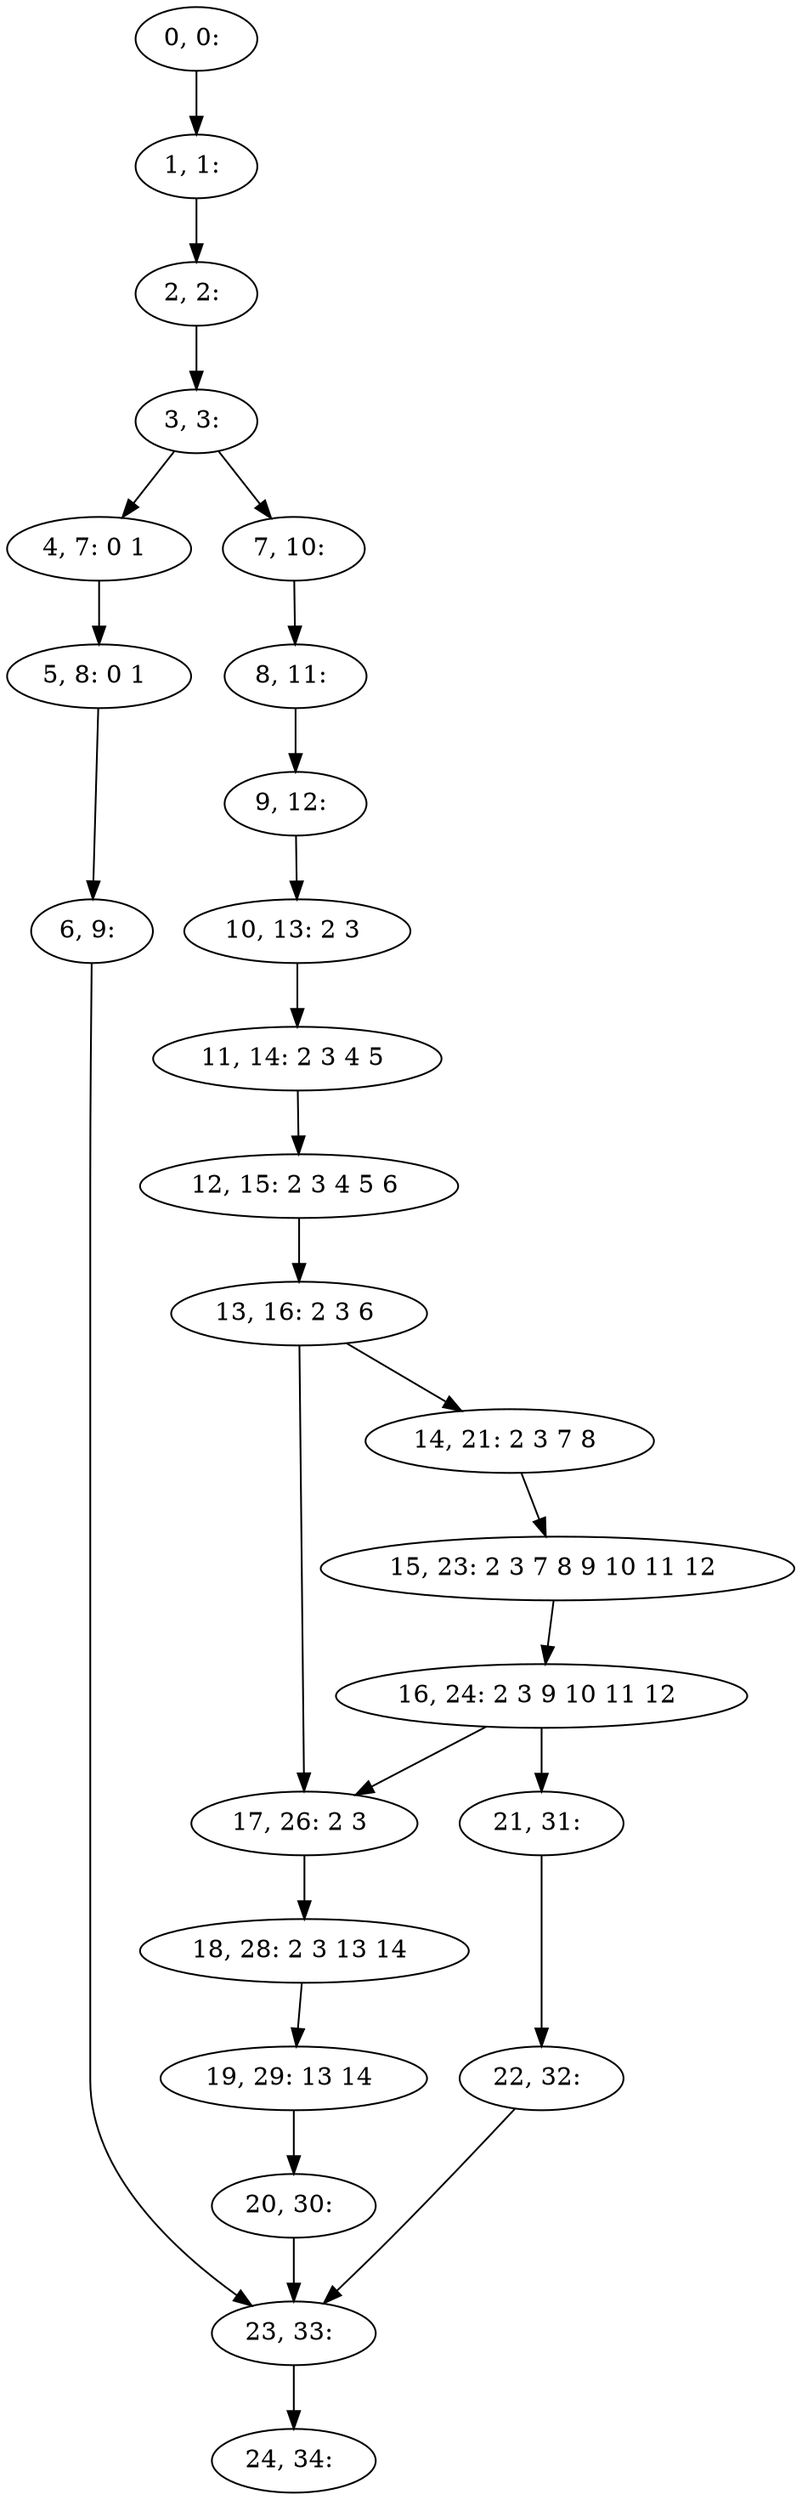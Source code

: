 digraph G {
0[label="0, 0: "];
1[label="1, 1: "];
2[label="2, 2: "];
3[label="3, 3: "];
4[label="4, 7: 0 1 "];
5[label="5, 8: 0 1 "];
6[label="6, 9: "];
7[label="7, 10: "];
8[label="8, 11: "];
9[label="9, 12: "];
10[label="10, 13: 2 3 "];
11[label="11, 14: 2 3 4 5 "];
12[label="12, 15: 2 3 4 5 6 "];
13[label="13, 16: 2 3 6 "];
14[label="14, 21: 2 3 7 8 "];
15[label="15, 23: 2 3 7 8 9 10 11 12 "];
16[label="16, 24: 2 3 9 10 11 12 "];
17[label="17, 26: 2 3 "];
18[label="18, 28: 2 3 13 14 "];
19[label="19, 29: 13 14 "];
20[label="20, 30: "];
21[label="21, 31: "];
22[label="22, 32: "];
23[label="23, 33: "];
24[label="24, 34: "];
0->1 ;
1->2 ;
2->3 ;
3->4 ;
3->7 ;
4->5 ;
5->6 ;
6->23 ;
7->8 ;
8->9 ;
9->10 ;
10->11 ;
11->12 ;
12->13 ;
13->14 ;
13->17 ;
14->15 ;
15->16 ;
16->17 ;
16->21 ;
17->18 ;
18->19 ;
19->20 ;
20->23 ;
21->22 ;
22->23 ;
23->24 ;
}
